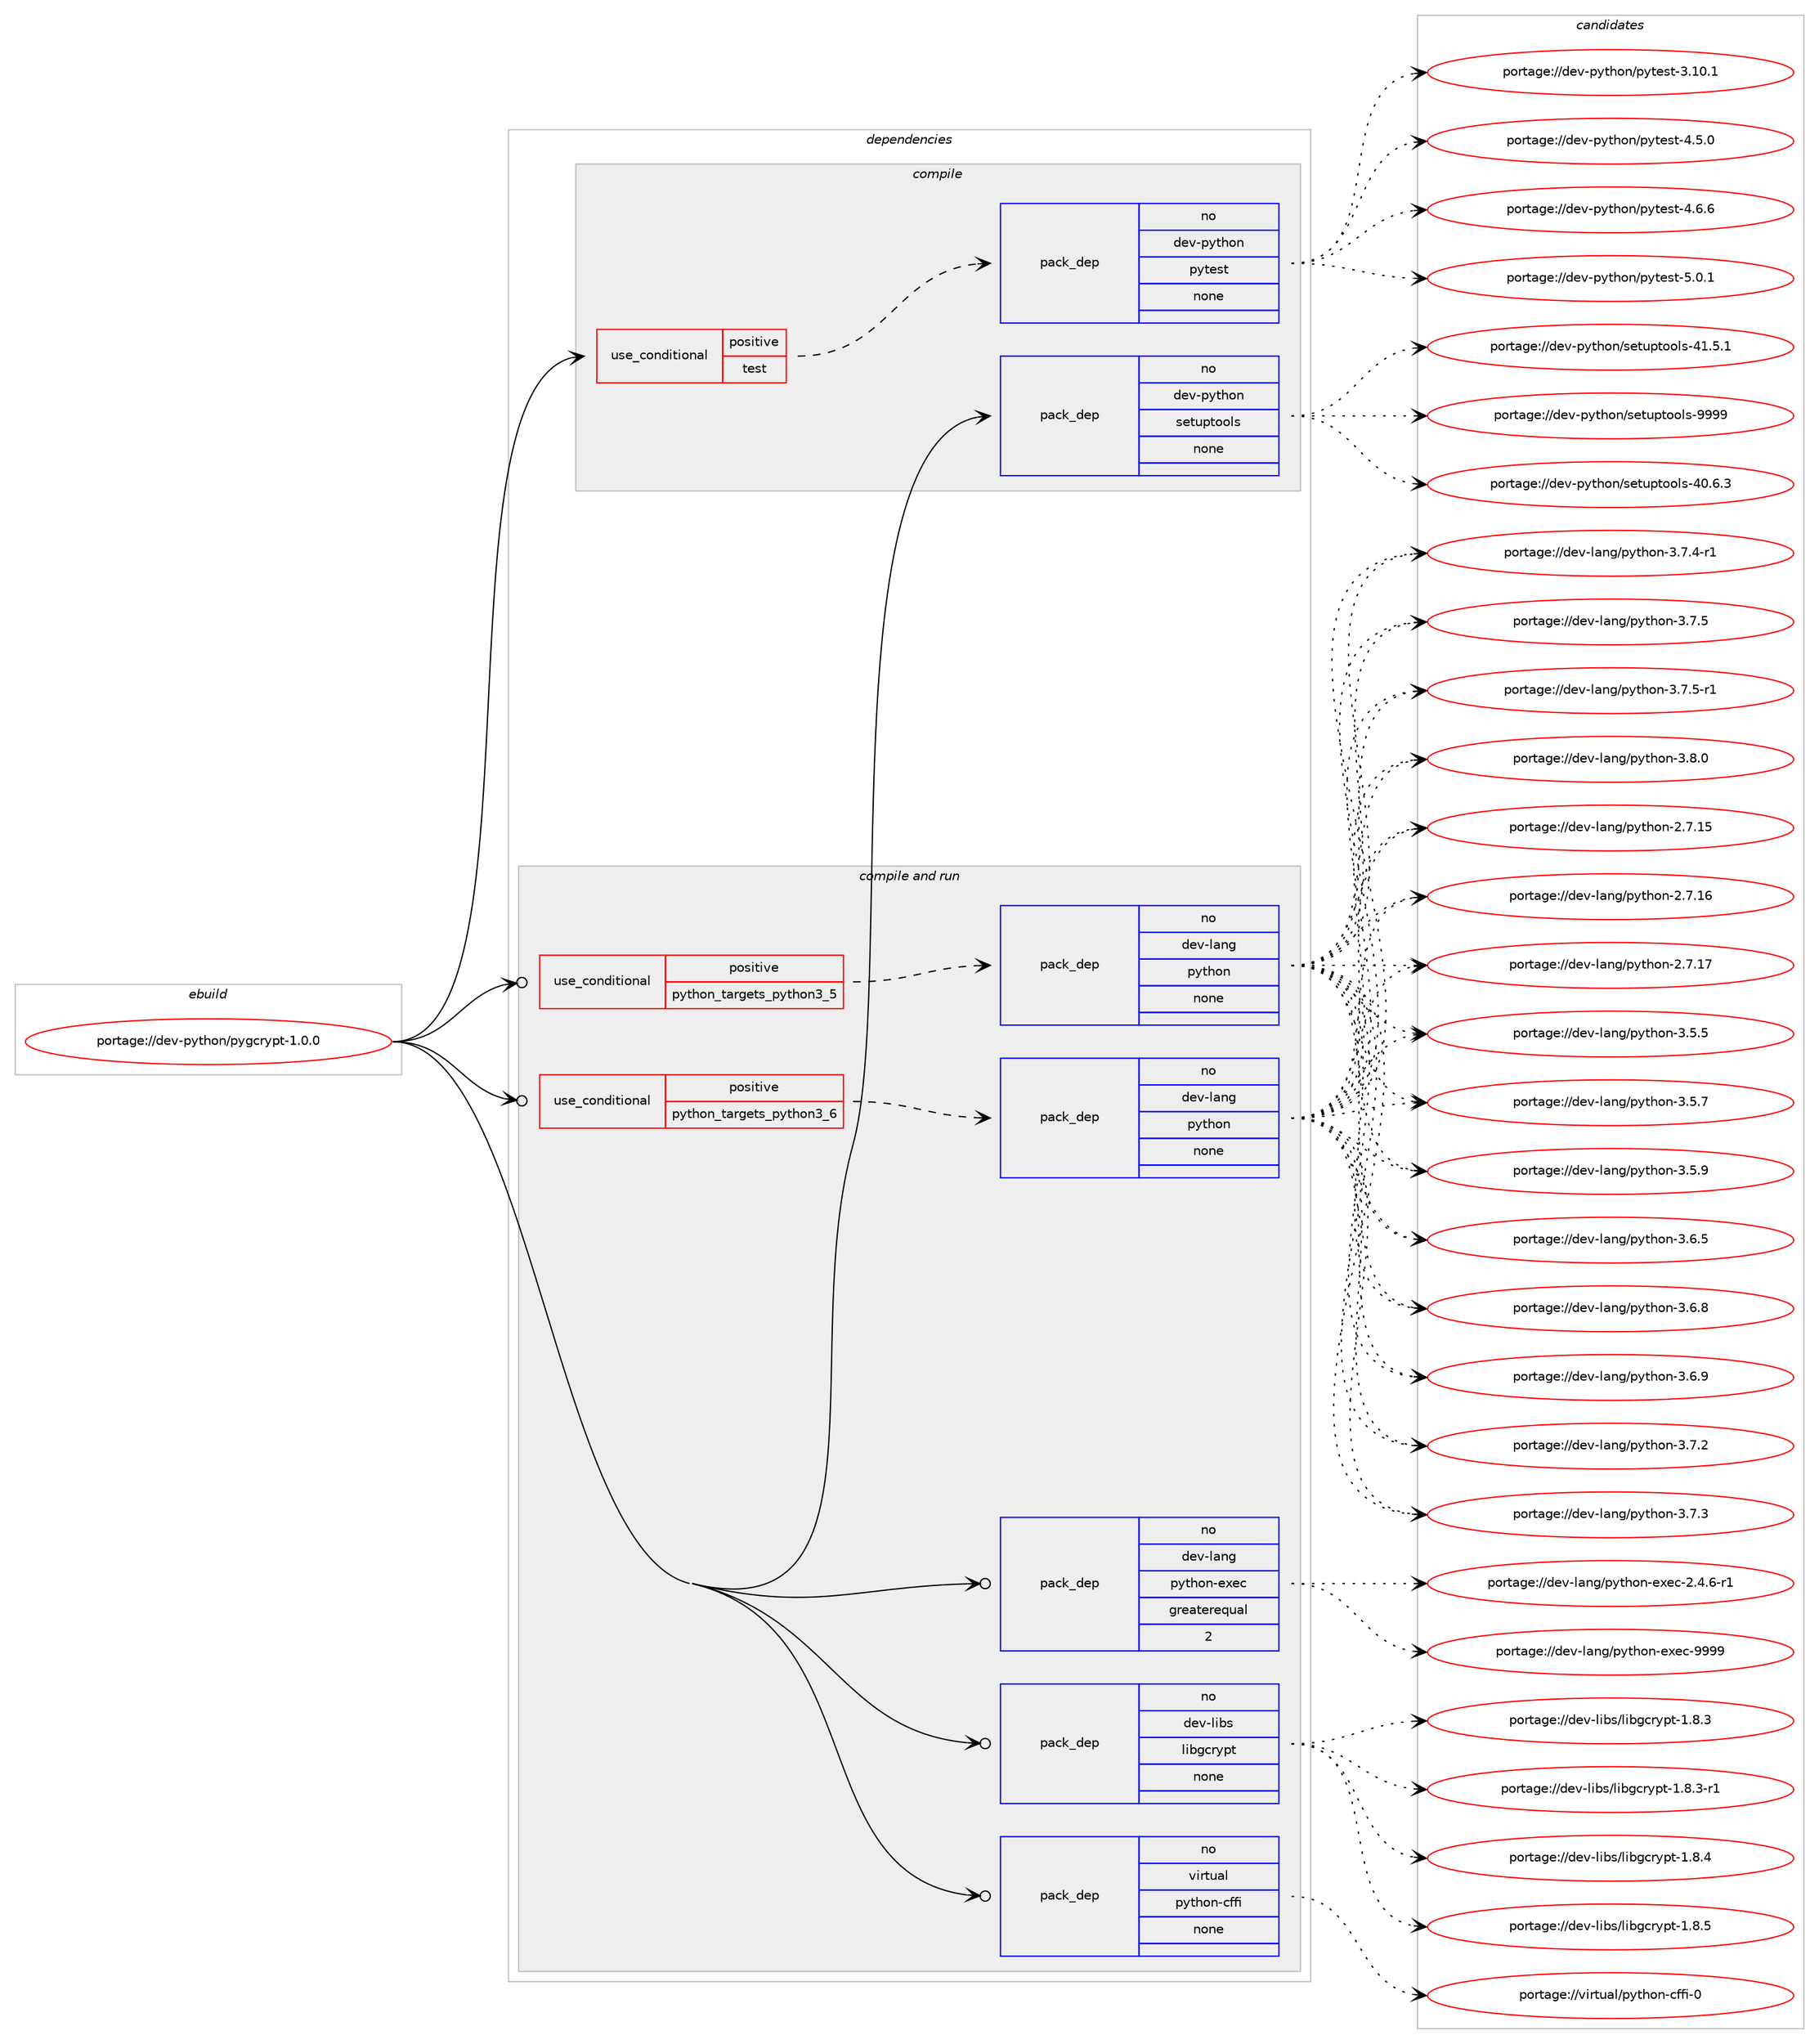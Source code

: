digraph prolog {

# *************
# Graph options
# *************

newrank=true;
concentrate=true;
compound=true;
graph [rankdir=LR,fontname=Helvetica,fontsize=10,ranksep=1.5];#, ranksep=2.5, nodesep=0.2];
edge  [arrowhead=vee];
node  [fontname=Helvetica,fontsize=10];

# **********
# The ebuild
# **********

subgraph cluster_leftcol {
color=gray;
rank=same;
label=<<i>ebuild</i>>;
id [label="portage://dev-python/pygcrypt-1.0.0", color=red, width=4, href="../dev-python/pygcrypt-1.0.0.svg"];
}

# ****************
# The dependencies
# ****************

subgraph cluster_midcol {
color=gray;
label=<<i>dependencies</i>>;
subgraph cluster_compile {
fillcolor="#eeeeee";
style=filled;
label=<<i>compile</i>>;
subgraph cond35211 {
dependency160944 [label=<<TABLE BORDER="0" CELLBORDER="1" CELLSPACING="0" CELLPADDING="4"><TR><TD ROWSPAN="3" CELLPADDING="10">use_conditional</TD></TR><TR><TD>positive</TD></TR><TR><TD>test</TD></TR></TABLE>>, shape=none, color=red];
subgraph pack122368 {
dependency160945 [label=<<TABLE BORDER="0" CELLBORDER="1" CELLSPACING="0" CELLPADDING="4" WIDTH="220"><TR><TD ROWSPAN="6" CELLPADDING="30">pack_dep</TD></TR><TR><TD WIDTH="110">no</TD></TR><TR><TD>dev-python</TD></TR><TR><TD>pytest</TD></TR><TR><TD>none</TD></TR><TR><TD></TD></TR></TABLE>>, shape=none, color=blue];
}
dependency160944:e -> dependency160945:w [weight=20,style="dashed",arrowhead="vee"];
}
id:e -> dependency160944:w [weight=20,style="solid",arrowhead="vee"];
subgraph pack122369 {
dependency160946 [label=<<TABLE BORDER="0" CELLBORDER="1" CELLSPACING="0" CELLPADDING="4" WIDTH="220"><TR><TD ROWSPAN="6" CELLPADDING="30">pack_dep</TD></TR><TR><TD WIDTH="110">no</TD></TR><TR><TD>dev-python</TD></TR><TR><TD>setuptools</TD></TR><TR><TD>none</TD></TR><TR><TD></TD></TR></TABLE>>, shape=none, color=blue];
}
id:e -> dependency160946:w [weight=20,style="solid",arrowhead="vee"];
}
subgraph cluster_compileandrun {
fillcolor="#eeeeee";
style=filled;
label=<<i>compile and run</i>>;
subgraph cond35212 {
dependency160947 [label=<<TABLE BORDER="0" CELLBORDER="1" CELLSPACING="0" CELLPADDING="4"><TR><TD ROWSPAN="3" CELLPADDING="10">use_conditional</TD></TR><TR><TD>positive</TD></TR><TR><TD>python_targets_python3_5</TD></TR></TABLE>>, shape=none, color=red];
subgraph pack122370 {
dependency160948 [label=<<TABLE BORDER="0" CELLBORDER="1" CELLSPACING="0" CELLPADDING="4" WIDTH="220"><TR><TD ROWSPAN="6" CELLPADDING="30">pack_dep</TD></TR><TR><TD WIDTH="110">no</TD></TR><TR><TD>dev-lang</TD></TR><TR><TD>python</TD></TR><TR><TD>none</TD></TR><TR><TD></TD></TR></TABLE>>, shape=none, color=blue];
}
dependency160947:e -> dependency160948:w [weight=20,style="dashed",arrowhead="vee"];
}
id:e -> dependency160947:w [weight=20,style="solid",arrowhead="odotvee"];
subgraph cond35213 {
dependency160949 [label=<<TABLE BORDER="0" CELLBORDER="1" CELLSPACING="0" CELLPADDING="4"><TR><TD ROWSPAN="3" CELLPADDING="10">use_conditional</TD></TR><TR><TD>positive</TD></TR><TR><TD>python_targets_python3_6</TD></TR></TABLE>>, shape=none, color=red];
subgraph pack122371 {
dependency160950 [label=<<TABLE BORDER="0" CELLBORDER="1" CELLSPACING="0" CELLPADDING="4" WIDTH="220"><TR><TD ROWSPAN="6" CELLPADDING="30">pack_dep</TD></TR><TR><TD WIDTH="110">no</TD></TR><TR><TD>dev-lang</TD></TR><TR><TD>python</TD></TR><TR><TD>none</TD></TR><TR><TD></TD></TR></TABLE>>, shape=none, color=blue];
}
dependency160949:e -> dependency160950:w [weight=20,style="dashed",arrowhead="vee"];
}
id:e -> dependency160949:w [weight=20,style="solid",arrowhead="odotvee"];
subgraph pack122372 {
dependency160951 [label=<<TABLE BORDER="0" CELLBORDER="1" CELLSPACING="0" CELLPADDING="4" WIDTH="220"><TR><TD ROWSPAN="6" CELLPADDING="30">pack_dep</TD></TR><TR><TD WIDTH="110">no</TD></TR><TR><TD>dev-lang</TD></TR><TR><TD>python-exec</TD></TR><TR><TD>greaterequal</TD></TR><TR><TD>2</TD></TR></TABLE>>, shape=none, color=blue];
}
id:e -> dependency160951:w [weight=20,style="solid",arrowhead="odotvee"];
subgraph pack122373 {
dependency160952 [label=<<TABLE BORDER="0" CELLBORDER="1" CELLSPACING="0" CELLPADDING="4" WIDTH="220"><TR><TD ROWSPAN="6" CELLPADDING="30">pack_dep</TD></TR><TR><TD WIDTH="110">no</TD></TR><TR><TD>dev-libs</TD></TR><TR><TD>libgcrypt</TD></TR><TR><TD>none</TD></TR><TR><TD></TD></TR></TABLE>>, shape=none, color=blue];
}
id:e -> dependency160952:w [weight=20,style="solid",arrowhead="odotvee"];
subgraph pack122374 {
dependency160953 [label=<<TABLE BORDER="0" CELLBORDER="1" CELLSPACING="0" CELLPADDING="4" WIDTH="220"><TR><TD ROWSPAN="6" CELLPADDING="30">pack_dep</TD></TR><TR><TD WIDTH="110">no</TD></TR><TR><TD>virtual</TD></TR><TR><TD>python-cffi</TD></TR><TR><TD>none</TD></TR><TR><TD></TD></TR></TABLE>>, shape=none, color=blue];
}
id:e -> dependency160953:w [weight=20,style="solid",arrowhead="odotvee"];
}
subgraph cluster_run {
fillcolor="#eeeeee";
style=filled;
label=<<i>run</i>>;
}
}

# **************
# The candidates
# **************

subgraph cluster_choices {
rank=same;
color=gray;
label=<<i>candidates</i>>;

subgraph choice122368 {
color=black;
nodesep=1;
choiceportage100101118451121211161041111104711212111610111511645514649484649 [label="portage://dev-python/pytest-3.10.1", color=red, width=4,href="../dev-python/pytest-3.10.1.svg"];
choiceportage1001011184511212111610411111047112121116101115116455246534648 [label="portage://dev-python/pytest-4.5.0", color=red, width=4,href="../dev-python/pytest-4.5.0.svg"];
choiceportage1001011184511212111610411111047112121116101115116455246544654 [label="portage://dev-python/pytest-4.6.6", color=red, width=4,href="../dev-python/pytest-4.6.6.svg"];
choiceportage1001011184511212111610411111047112121116101115116455346484649 [label="portage://dev-python/pytest-5.0.1", color=red, width=4,href="../dev-python/pytest-5.0.1.svg"];
dependency160945:e -> choiceportage100101118451121211161041111104711212111610111511645514649484649:w [style=dotted,weight="100"];
dependency160945:e -> choiceportage1001011184511212111610411111047112121116101115116455246534648:w [style=dotted,weight="100"];
dependency160945:e -> choiceportage1001011184511212111610411111047112121116101115116455246544654:w [style=dotted,weight="100"];
dependency160945:e -> choiceportage1001011184511212111610411111047112121116101115116455346484649:w [style=dotted,weight="100"];
}
subgraph choice122369 {
color=black;
nodesep=1;
choiceportage100101118451121211161041111104711510111611711211611111110811545524846544651 [label="portage://dev-python/setuptools-40.6.3", color=red, width=4,href="../dev-python/setuptools-40.6.3.svg"];
choiceportage100101118451121211161041111104711510111611711211611111110811545524946534649 [label="portage://dev-python/setuptools-41.5.1", color=red, width=4,href="../dev-python/setuptools-41.5.1.svg"];
choiceportage10010111845112121116104111110471151011161171121161111111081154557575757 [label="portage://dev-python/setuptools-9999", color=red, width=4,href="../dev-python/setuptools-9999.svg"];
dependency160946:e -> choiceportage100101118451121211161041111104711510111611711211611111110811545524846544651:w [style=dotted,weight="100"];
dependency160946:e -> choiceportage100101118451121211161041111104711510111611711211611111110811545524946534649:w [style=dotted,weight="100"];
dependency160946:e -> choiceportage10010111845112121116104111110471151011161171121161111111081154557575757:w [style=dotted,weight="100"];
}
subgraph choice122370 {
color=black;
nodesep=1;
choiceportage10010111845108971101034711212111610411111045504655464953 [label="portage://dev-lang/python-2.7.15", color=red, width=4,href="../dev-lang/python-2.7.15.svg"];
choiceportage10010111845108971101034711212111610411111045504655464954 [label="portage://dev-lang/python-2.7.16", color=red, width=4,href="../dev-lang/python-2.7.16.svg"];
choiceportage10010111845108971101034711212111610411111045504655464955 [label="portage://dev-lang/python-2.7.17", color=red, width=4,href="../dev-lang/python-2.7.17.svg"];
choiceportage100101118451089711010347112121116104111110455146534653 [label="portage://dev-lang/python-3.5.5", color=red, width=4,href="../dev-lang/python-3.5.5.svg"];
choiceportage100101118451089711010347112121116104111110455146534655 [label="portage://dev-lang/python-3.5.7", color=red, width=4,href="../dev-lang/python-3.5.7.svg"];
choiceportage100101118451089711010347112121116104111110455146534657 [label="portage://dev-lang/python-3.5.9", color=red, width=4,href="../dev-lang/python-3.5.9.svg"];
choiceportage100101118451089711010347112121116104111110455146544653 [label="portage://dev-lang/python-3.6.5", color=red, width=4,href="../dev-lang/python-3.6.5.svg"];
choiceportage100101118451089711010347112121116104111110455146544656 [label="portage://dev-lang/python-3.6.8", color=red, width=4,href="../dev-lang/python-3.6.8.svg"];
choiceportage100101118451089711010347112121116104111110455146544657 [label="portage://dev-lang/python-3.6.9", color=red, width=4,href="../dev-lang/python-3.6.9.svg"];
choiceportage100101118451089711010347112121116104111110455146554650 [label="portage://dev-lang/python-3.7.2", color=red, width=4,href="../dev-lang/python-3.7.2.svg"];
choiceportage100101118451089711010347112121116104111110455146554651 [label="portage://dev-lang/python-3.7.3", color=red, width=4,href="../dev-lang/python-3.7.3.svg"];
choiceportage1001011184510897110103471121211161041111104551465546524511449 [label="portage://dev-lang/python-3.7.4-r1", color=red, width=4,href="../dev-lang/python-3.7.4-r1.svg"];
choiceportage100101118451089711010347112121116104111110455146554653 [label="portage://dev-lang/python-3.7.5", color=red, width=4,href="../dev-lang/python-3.7.5.svg"];
choiceportage1001011184510897110103471121211161041111104551465546534511449 [label="portage://dev-lang/python-3.7.5-r1", color=red, width=4,href="../dev-lang/python-3.7.5-r1.svg"];
choiceportage100101118451089711010347112121116104111110455146564648 [label="portage://dev-lang/python-3.8.0", color=red, width=4,href="../dev-lang/python-3.8.0.svg"];
dependency160948:e -> choiceportage10010111845108971101034711212111610411111045504655464953:w [style=dotted,weight="100"];
dependency160948:e -> choiceportage10010111845108971101034711212111610411111045504655464954:w [style=dotted,weight="100"];
dependency160948:e -> choiceportage10010111845108971101034711212111610411111045504655464955:w [style=dotted,weight="100"];
dependency160948:e -> choiceportage100101118451089711010347112121116104111110455146534653:w [style=dotted,weight="100"];
dependency160948:e -> choiceportage100101118451089711010347112121116104111110455146534655:w [style=dotted,weight="100"];
dependency160948:e -> choiceportage100101118451089711010347112121116104111110455146534657:w [style=dotted,weight="100"];
dependency160948:e -> choiceportage100101118451089711010347112121116104111110455146544653:w [style=dotted,weight="100"];
dependency160948:e -> choiceportage100101118451089711010347112121116104111110455146544656:w [style=dotted,weight="100"];
dependency160948:e -> choiceportage100101118451089711010347112121116104111110455146544657:w [style=dotted,weight="100"];
dependency160948:e -> choiceportage100101118451089711010347112121116104111110455146554650:w [style=dotted,weight="100"];
dependency160948:e -> choiceportage100101118451089711010347112121116104111110455146554651:w [style=dotted,weight="100"];
dependency160948:e -> choiceportage1001011184510897110103471121211161041111104551465546524511449:w [style=dotted,weight="100"];
dependency160948:e -> choiceportage100101118451089711010347112121116104111110455146554653:w [style=dotted,weight="100"];
dependency160948:e -> choiceportage1001011184510897110103471121211161041111104551465546534511449:w [style=dotted,weight="100"];
dependency160948:e -> choiceportage100101118451089711010347112121116104111110455146564648:w [style=dotted,weight="100"];
}
subgraph choice122371 {
color=black;
nodesep=1;
choiceportage10010111845108971101034711212111610411111045504655464953 [label="portage://dev-lang/python-2.7.15", color=red, width=4,href="../dev-lang/python-2.7.15.svg"];
choiceportage10010111845108971101034711212111610411111045504655464954 [label="portage://dev-lang/python-2.7.16", color=red, width=4,href="../dev-lang/python-2.7.16.svg"];
choiceportage10010111845108971101034711212111610411111045504655464955 [label="portage://dev-lang/python-2.7.17", color=red, width=4,href="../dev-lang/python-2.7.17.svg"];
choiceportage100101118451089711010347112121116104111110455146534653 [label="portage://dev-lang/python-3.5.5", color=red, width=4,href="../dev-lang/python-3.5.5.svg"];
choiceportage100101118451089711010347112121116104111110455146534655 [label="portage://dev-lang/python-3.5.7", color=red, width=4,href="../dev-lang/python-3.5.7.svg"];
choiceportage100101118451089711010347112121116104111110455146534657 [label="portage://dev-lang/python-3.5.9", color=red, width=4,href="../dev-lang/python-3.5.9.svg"];
choiceportage100101118451089711010347112121116104111110455146544653 [label="portage://dev-lang/python-3.6.5", color=red, width=4,href="../dev-lang/python-3.6.5.svg"];
choiceportage100101118451089711010347112121116104111110455146544656 [label="portage://dev-lang/python-3.6.8", color=red, width=4,href="../dev-lang/python-3.6.8.svg"];
choiceportage100101118451089711010347112121116104111110455146544657 [label="portage://dev-lang/python-3.6.9", color=red, width=4,href="../dev-lang/python-3.6.9.svg"];
choiceportage100101118451089711010347112121116104111110455146554650 [label="portage://dev-lang/python-3.7.2", color=red, width=4,href="../dev-lang/python-3.7.2.svg"];
choiceportage100101118451089711010347112121116104111110455146554651 [label="portage://dev-lang/python-3.7.3", color=red, width=4,href="../dev-lang/python-3.7.3.svg"];
choiceportage1001011184510897110103471121211161041111104551465546524511449 [label="portage://dev-lang/python-3.7.4-r1", color=red, width=4,href="../dev-lang/python-3.7.4-r1.svg"];
choiceportage100101118451089711010347112121116104111110455146554653 [label="portage://dev-lang/python-3.7.5", color=red, width=4,href="../dev-lang/python-3.7.5.svg"];
choiceportage1001011184510897110103471121211161041111104551465546534511449 [label="portage://dev-lang/python-3.7.5-r1", color=red, width=4,href="../dev-lang/python-3.7.5-r1.svg"];
choiceportage100101118451089711010347112121116104111110455146564648 [label="portage://dev-lang/python-3.8.0", color=red, width=4,href="../dev-lang/python-3.8.0.svg"];
dependency160950:e -> choiceportage10010111845108971101034711212111610411111045504655464953:w [style=dotted,weight="100"];
dependency160950:e -> choiceportage10010111845108971101034711212111610411111045504655464954:w [style=dotted,weight="100"];
dependency160950:e -> choiceportage10010111845108971101034711212111610411111045504655464955:w [style=dotted,weight="100"];
dependency160950:e -> choiceportage100101118451089711010347112121116104111110455146534653:w [style=dotted,weight="100"];
dependency160950:e -> choiceportage100101118451089711010347112121116104111110455146534655:w [style=dotted,weight="100"];
dependency160950:e -> choiceportage100101118451089711010347112121116104111110455146534657:w [style=dotted,weight="100"];
dependency160950:e -> choiceportage100101118451089711010347112121116104111110455146544653:w [style=dotted,weight="100"];
dependency160950:e -> choiceportage100101118451089711010347112121116104111110455146544656:w [style=dotted,weight="100"];
dependency160950:e -> choiceportage100101118451089711010347112121116104111110455146544657:w [style=dotted,weight="100"];
dependency160950:e -> choiceportage100101118451089711010347112121116104111110455146554650:w [style=dotted,weight="100"];
dependency160950:e -> choiceportage100101118451089711010347112121116104111110455146554651:w [style=dotted,weight="100"];
dependency160950:e -> choiceportage1001011184510897110103471121211161041111104551465546524511449:w [style=dotted,weight="100"];
dependency160950:e -> choiceportage100101118451089711010347112121116104111110455146554653:w [style=dotted,weight="100"];
dependency160950:e -> choiceportage1001011184510897110103471121211161041111104551465546534511449:w [style=dotted,weight="100"];
dependency160950:e -> choiceportage100101118451089711010347112121116104111110455146564648:w [style=dotted,weight="100"];
}
subgraph choice122372 {
color=black;
nodesep=1;
choiceportage10010111845108971101034711212111610411111045101120101994550465246544511449 [label="portage://dev-lang/python-exec-2.4.6-r1", color=red, width=4,href="../dev-lang/python-exec-2.4.6-r1.svg"];
choiceportage10010111845108971101034711212111610411111045101120101994557575757 [label="portage://dev-lang/python-exec-9999", color=red, width=4,href="../dev-lang/python-exec-9999.svg"];
dependency160951:e -> choiceportage10010111845108971101034711212111610411111045101120101994550465246544511449:w [style=dotted,weight="100"];
dependency160951:e -> choiceportage10010111845108971101034711212111610411111045101120101994557575757:w [style=dotted,weight="100"];
}
subgraph choice122373 {
color=black;
nodesep=1;
choiceportage1001011184510810598115471081059810399114121112116454946564651 [label="portage://dev-libs/libgcrypt-1.8.3", color=red, width=4,href="../dev-libs/libgcrypt-1.8.3.svg"];
choiceportage10010111845108105981154710810598103991141211121164549465646514511449 [label="portage://dev-libs/libgcrypt-1.8.3-r1", color=red, width=4,href="../dev-libs/libgcrypt-1.8.3-r1.svg"];
choiceportage1001011184510810598115471081059810399114121112116454946564652 [label="portage://dev-libs/libgcrypt-1.8.4", color=red, width=4,href="../dev-libs/libgcrypt-1.8.4.svg"];
choiceportage1001011184510810598115471081059810399114121112116454946564653 [label="portage://dev-libs/libgcrypt-1.8.5", color=red, width=4,href="../dev-libs/libgcrypt-1.8.5.svg"];
dependency160952:e -> choiceportage1001011184510810598115471081059810399114121112116454946564651:w [style=dotted,weight="100"];
dependency160952:e -> choiceportage10010111845108105981154710810598103991141211121164549465646514511449:w [style=dotted,weight="100"];
dependency160952:e -> choiceportage1001011184510810598115471081059810399114121112116454946564652:w [style=dotted,weight="100"];
dependency160952:e -> choiceportage1001011184510810598115471081059810399114121112116454946564653:w [style=dotted,weight="100"];
}
subgraph choice122374 {
color=black;
nodesep=1;
choiceportage118105114116117971084711212111610411111045991021021054548 [label="portage://virtual/python-cffi-0", color=red, width=4,href="../virtual/python-cffi-0.svg"];
dependency160953:e -> choiceportage118105114116117971084711212111610411111045991021021054548:w [style=dotted,weight="100"];
}
}

}
